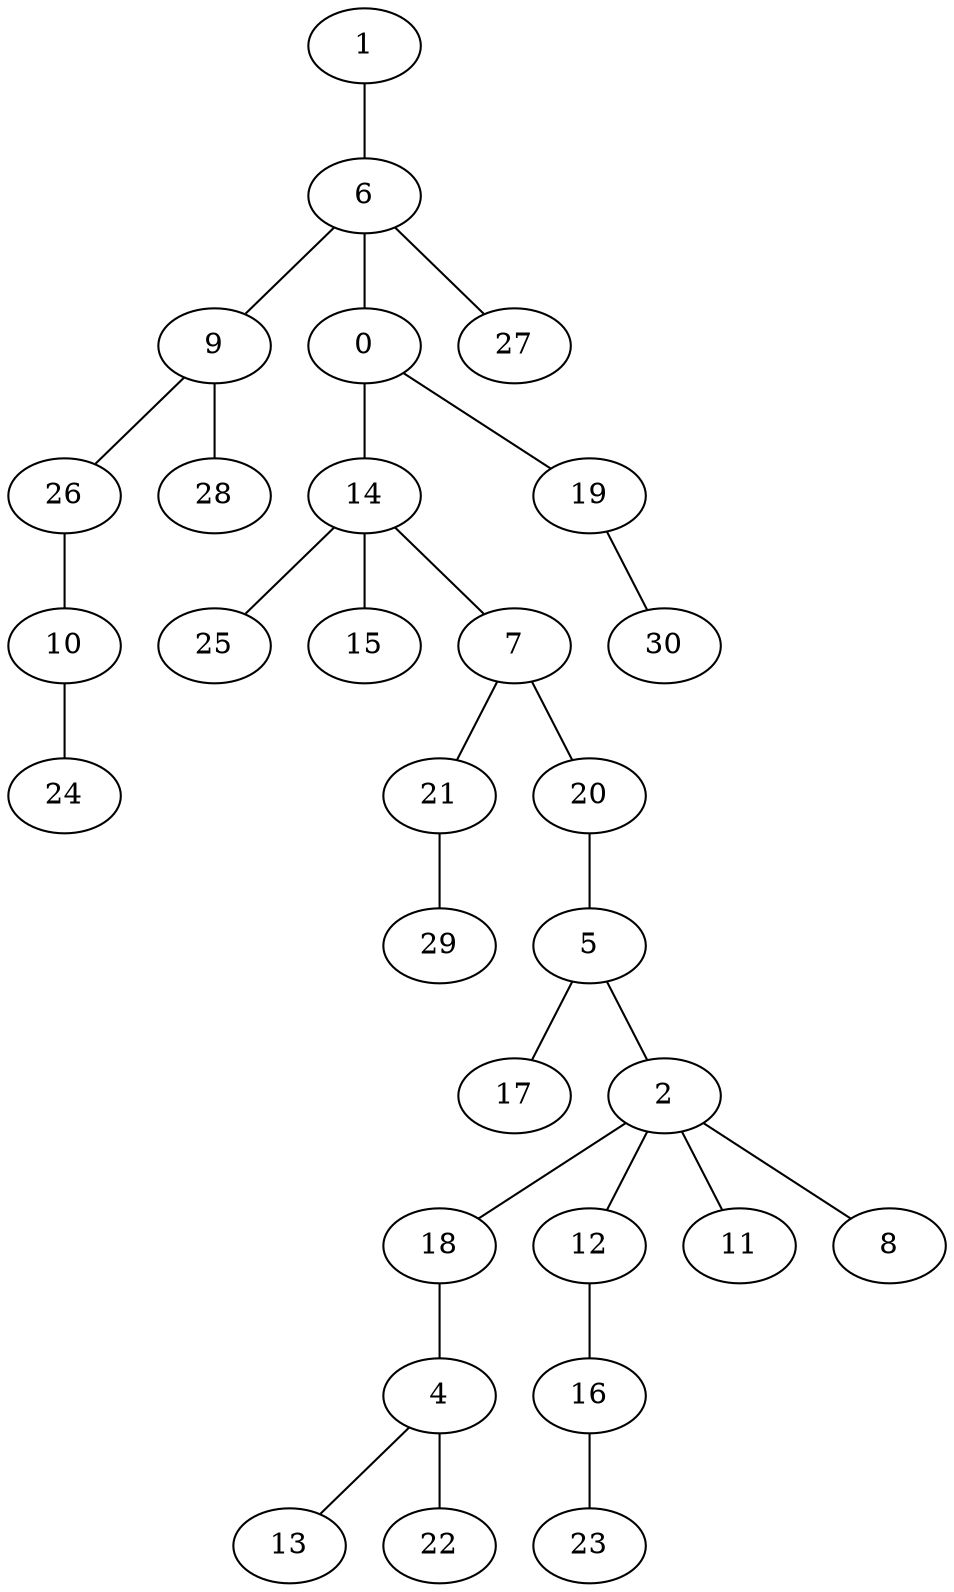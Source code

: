 strict graph G {
1;
6;
9;
26;
10;
24;
28;
0;
14;
25;
15;
7;
21;
29;
20;
5;
17;
2;
18;
4;
13;
22;
12;
16;
23;
11;
8;
19;
30;
27;
0 -- 19;
2 -- 11;
2 -- 8;
14 -- 25;
4 -- 13;
19 -- 30;
7 -- 20;
0 -- 14;
5 -- 2;
12 -- 16;
10 -- 24;
9 -- 26;
16 -- 23;
9 -- 28;
7 -- 21;
2 -- 18;
18 -- 4;
14 -- 7;
20 -- 5;
5 -- 17;
14 -- 15;
21 -- 29;
2 -- 12;
26 -- 10;
6 -- 27;
6 -- 0;
4 -- 22;
1 -- 6;
6 -- 9;
}
